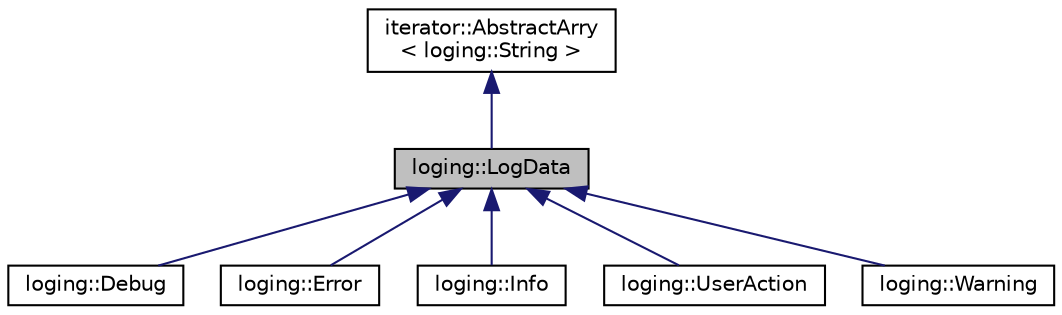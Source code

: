 digraph "loging::LogData"
{
 // LATEX_PDF_SIZE
  edge [fontname="Helvetica",fontsize="10",labelfontname="Helvetica",labelfontsize="10"];
  node [fontname="Helvetica",fontsize="10",shape=record];
  Node1 [label="loging::LogData",height=0.2,width=0.4,color="black", fillcolor="grey75", style="filled", fontcolor="black",tooltip=" "];
  Node2 -> Node1 [dir="back",color="midnightblue",fontsize="10",style="solid"];
  Node2 [label="iterator::AbstractArry\l\< loging::String \>",height=0.2,width=0.4,color="black", fillcolor="white", style="filled",URL="$classiterator_1_1AbstractArry.html",tooltip=" "];
  Node1 -> Node3 [dir="back",color="midnightblue",fontsize="10",style="solid"];
  Node3 [label="loging::Debug",height=0.2,width=0.4,color="black", fillcolor="white", style="filled",URL="$classloging_1_1Debug.html",tooltip=" "];
  Node1 -> Node4 [dir="back",color="midnightblue",fontsize="10",style="solid"];
  Node4 [label="loging::Error",height=0.2,width=0.4,color="black", fillcolor="white", style="filled",URL="$classloging_1_1Error.html",tooltip=" "];
  Node1 -> Node5 [dir="back",color="midnightblue",fontsize="10",style="solid"];
  Node5 [label="loging::Info",height=0.2,width=0.4,color="black", fillcolor="white", style="filled",URL="$classloging_1_1Info.html",tooltip=" "];
  Node1 -> Node6 [dir="back",color="midnightblue",fontsize="10",style="solid"];
  Node6 [label="loging::UserAction",height=0.2,width=0.4,color="black", fillcolor="white", style="filled",URL="$classloging_1_1UserAction.html",tooltip=" "];
  Node1 -> Node7 [dir="back",color="midnightblue",fontsize="10",style="solid"];
  Node7 [label="loging::Warning",height=0.2,width=0.4,color="black", fillcolor="white", style="filled",URL="$classloging_1_1Warning.html",tooltip=" "];
}
